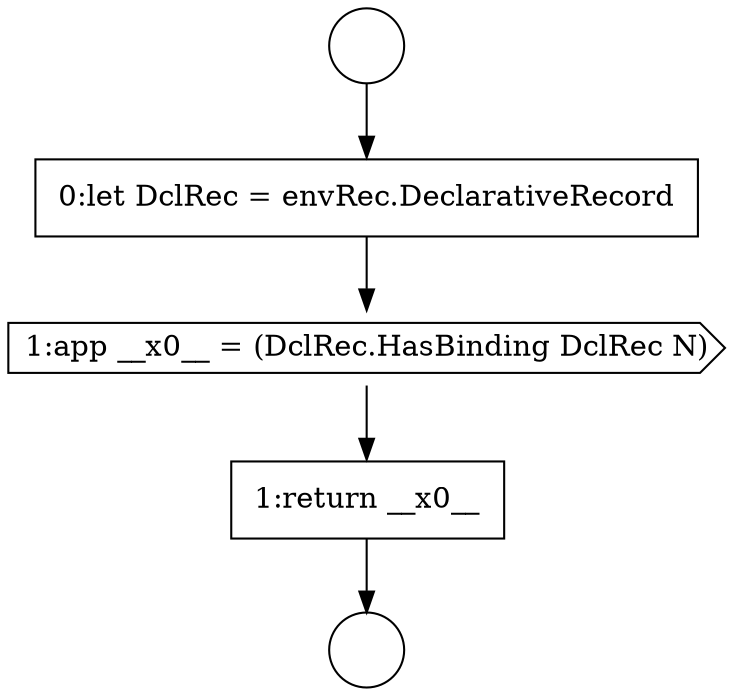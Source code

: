 digraph {
  node1750 [shape=none, margin=0, label=<<font color="black">
    <table border="0" cellborder="1" cellspacing="0" cellpadding="10">
      <tr><td align="left">1:return __x0__</td></tr>
    </table>
  </font>> color="black" fillcolor="white" style=filled]
  node1746 [shape=circle label=" " color="black" fillcolor="white" style=filled]
  node1747 [shape=circle label=" " color="black" fillcolor="white" style=filled]
  node1748 [shape=none, margin=0, label=<<font color="black">
    <table border="0" cellborder="1" cellspacing="0" cellpadding="10">
      <tr><td align="left">0:let DclRec = envRec.DeclarativeRecord</td></tr>
    </table>
  </font>> color="black" fillcolor="white" style=filled]
  node1749 [shape=cds, label=<<font color="black">1:app __x0__ = (DclRec.HasBinding DclRec N)</font>> color="black" fillcolor="white" style=filled]
  node1746 -> node1748 [ color="black"]
  node1748 -> node1749 [ color="black"]
  node1749 -> node1750 [ color="black"]
  node1750 -> node1747 [ color="black"]
}
